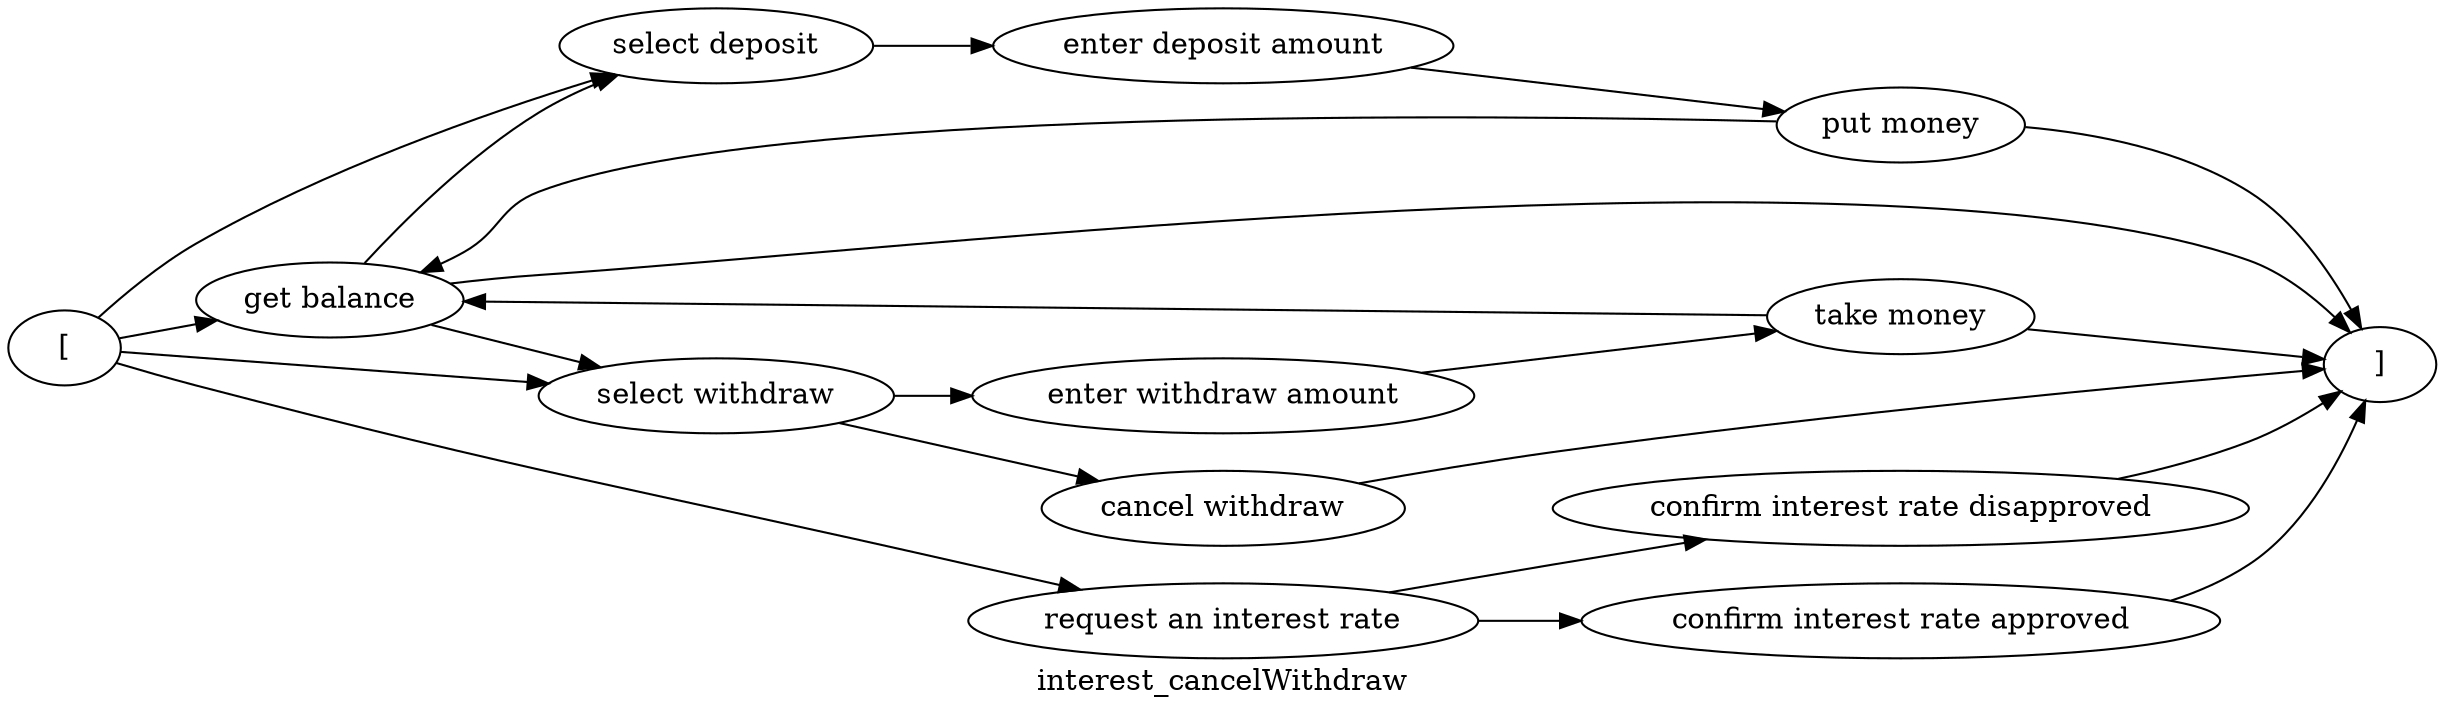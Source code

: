 digraph G {
rankdir = LR
label = "interest_cancelWithdraw";
esg7_vertex2 -> esg7_vertex1;
esg7_vertex0 -> esg7_vertex2;
esg7_vertex2 -> esg7_vertex3;
esg7_vertex0 -> esg7_vertex3;
esg7_vertex3 -> esg7_vertex4;
esg7_vertex4 -> esg7_vertex5;
esg7_vertex5 -> esg7_vertex1;
esg7_vertex5 -> esg7_vertex2;
esg7_vertex2 -> esg7_vertex6;
esg7_vertex0 -> esg7_vertex6;
esg7_vertex6 -> esg7_vertex7;
esg7_vertex7 -> esg7_vertex8;
esg7_vertex8 -> esg7_vertex1;
esg7_vertex8 -> esg7_vertex2;
esg7_vertex0 -> esg7_vertex9;
esg7_vertex10 -> esg7_vertex1;
esg7_vertex9 -> esg7_vertex10;
esg7_vertex9 -> esg7_vertex11;
esg7_vertex11 -> esg7_vertex1;
esg7_vertex6 -> esg7_vertex12;
esg7_vertex12 -> esg7_vertex1;
esg7_vertex2 [label = "get balance"]
esg7_vertex1 [label = "]"]
esg7_vertex0 [label = "["]
esg7_vertex3 [label = "select deposit"]
esg7_vertex4 [label = "enter deposit amount"]
esg7_vertex5 [label = "put money"]
esg7_vertex6 [label = "select withdraw"]
esg7_vertex7 [label = "enter withdraw amount"]
esg7_vertex8 [label = "take money"]
esg7_vertex9 [label = "request an interest rate"]
esg7_vertex10 [label = "confirm interest rate approved"]
esg7_vertex11 [label = "confirm interest rate disapproved"]
esg7_vertex12 [label = "cancel withdraw"]
}
